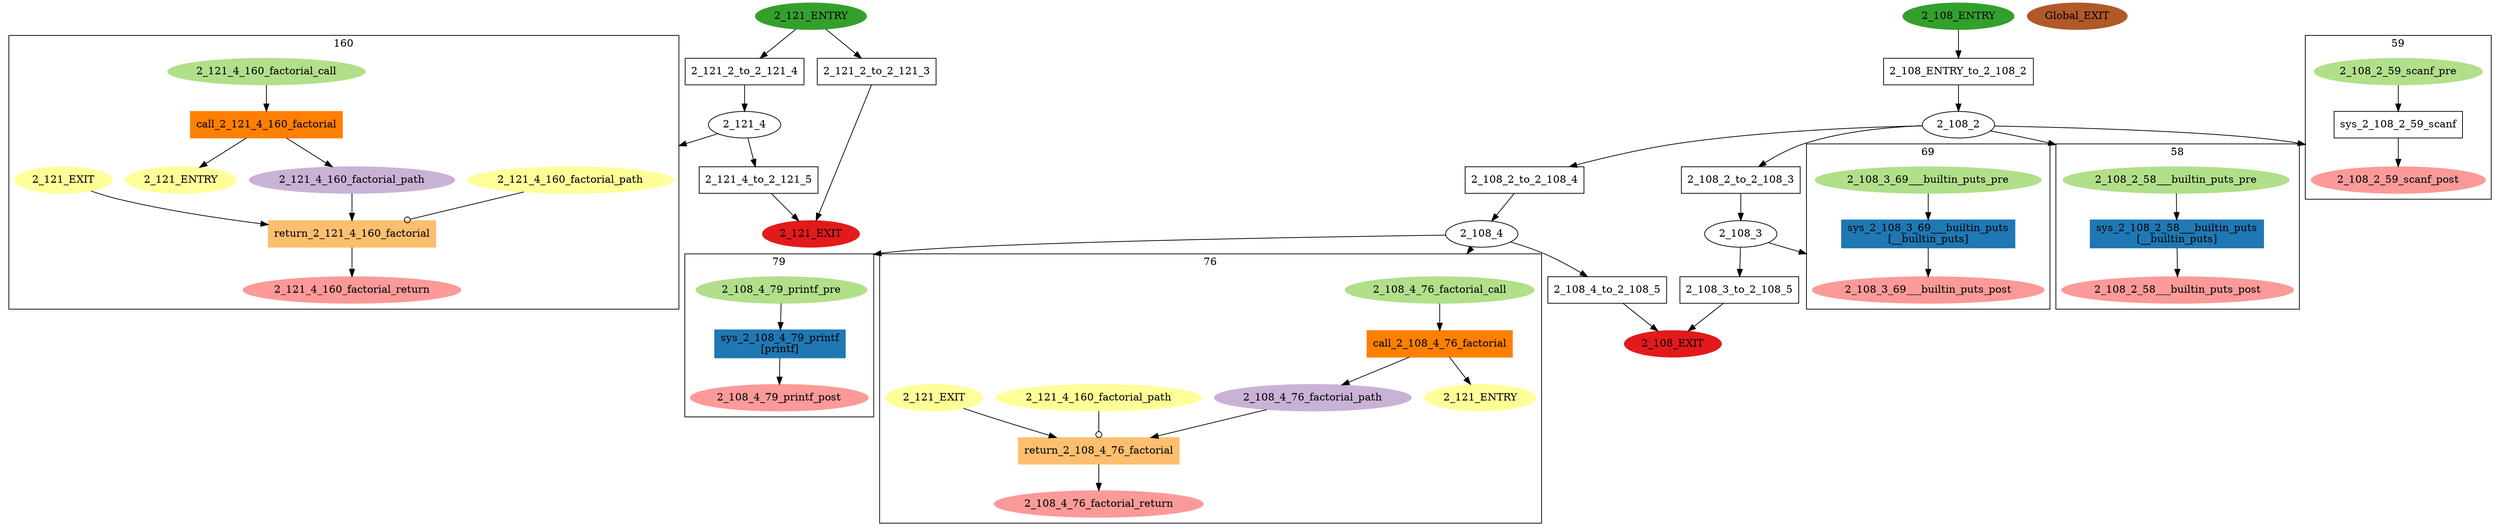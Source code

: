 digraph model { 
compound=true; 
node  [style="filled", colorscheme="paired12"];  "2_121_4" [shape=ellipse, style=""];
subgraph "cluster_2_121_4_160" { 
label="160"  "2_121_4_160_factorial_2_121_4_160_factorial_path_ref" [label="2_121_4_160_factorial_path", shape=ellipse, color=11, style=filled];
  "2_121_4_160_factorial_entry_ref" [label="2_121_ENTRY", shape=ellipse, color=11, style=filled];
  "2_121_4_160_factorial_path" [shape=ellipse, color=9, style=filled];
  "2_121_4_160_factorial_call" [shape=ellipse, style=""];
  "2_121_4_160_factorial_return" [shape=ellipse, style=""];
  "2_121_4_160_factorial_exit_ref" [label="2_121_EXIT", shape=ellipse, color=11, style=filled];
  "call_2_121_4_160_factorial" [shape=box, style=""];
  "call_2_121_4_160_factorial" [color=8, style=filled];
  "call_2_121_4_160_factorial" [label="call_2_121_4_160_factorial\n"];
  "return_2_121_4_160_factorial" [shape=box, style=""];
  "return_2_121_4_160_factorial" [color=7, style=filled];
  "return_2_121_4_160_factorial" [label="return_2_121_4_160_factorial\n"];
  "2_121_4_160_factorial_2_121_4_160_factorial_path_ref" -> "return_2_121_4_160_factorial" [label="", arrowhead="odot"];
  "call_2_121_4_160_factorial" -> "2_121_4_160_factorial_path" [label="", arrowhead="normal"];
  "return_2_121_4_160_factorial" -> "2_121_4_160_factorial_return" [label="", arrowhead="normal"];
  "2_121_4_160_factorial_call" -> "call_2_121_4_160_factorial" [label="", arrowhead="normal"];
  "2_121_4_160_factorial_exit_ref" -> "return_2_121_4_160_factorial" [label="", arrowhead="normal"];
  "2_121_4_160_factorial_path" -> "return_2_121_4_160_factorial" [label="", arrowhead="normal"];
  "call_2_121_4_160_factorial" -> "2_121_4_160_factorial_entry_ref" [label="", arrowhead="normal"];
}
  "2_121_4" -> "2_121_4_160_factorial_2_121_4_160_factorial_path_ref" [lhead="cluster_2_121_4_160"];
  "2_121_4_160_factorial_call" [color=3, style=filled];
  "2_121_4_160_factorial_return" [color=5, style=filled];
  "2_121_EXIT" [shape=ellipse, color=6, style=filled];
  "2_108_EXIT" [shape=ellipse, color=6, style=filled];
  "2_108_ENTRY" [shape=ellipse, color=4, style=filled];
  "2_108_2" [shape=ellipse, style=""];
subgraph "cluster_2_108_2_58" { 
label="58"  "2_108_2_58___builtin_puts_pre" [shape=ellipse, style=""];
  "2_108_2_58___builtin_puts_post" [shape=ellipse, style=""];
  "sys_2_108_2_58___builtin_puts" [shape=box, style=""];
  "sys_2_108_2_58___builtin_puts" [color=2, style=filled];
  "sys_2_108_2_58___builtin_puts" [label="sys_2_108_2_58___builtin_puts\n[__builtin_puts]"];
  "2_108_2_58___builtin_puts_pre" -> "sys_2_108_2_58___builtin_puts" [label="", arrowhead="normal"];
  "sys_2_108_2_58___builtin_puts" -> "2_108_2_58___builtin_puts_post" [label="", arrowhead="normal"];
}
  "2_108_2" -> "2_108_2_58___builtin_puts_pre" [lhead="cluster_2_108_2_58"];
  "2_108_2_58___builtin_puts_pre" [color=3, style=filled];
  "2_108_2_58___builtin_puts_post" [color=5, style=filled];
subgraph "cluster_2_108_2_59" { 
label="59"  "2_108_2_59_scanf_post" [shape=ellipse, style=""];
  "2_108_2_59_scanf_pre" [shape=ellipse, style=""];
  "sys_2_108_2_59_scanf" [shape=box, style=""];
  "sys_2_108_2_59_scanf" [label="sys_2_108_2_59_scanf\n"];
  "sys_2_108_2_59_scanf" -> "2_108_2_59_scanf_post" [label="", arrowhead="normal"];
  "2_108_2_59_scanf_pre" -> "sys_2_108_2_59_scanf" [label="", arrowhead="normal"];
}
  "2_108_2" -> "2_108_2_59_scanf_post" [lhead="cluster_2_108_2_59"];
  "2_108_2_59_scanf_pre" [color=3, style=filled];
  "2_108_2_59_scanf_post" [color=5, style=filled];
  "2_121_ENTRY" [shape=ellipse, color=4, style=filled];
  "Global_EXIT" [shape=ellipse, color=12, style=filled];
  "2_108_4" [shape=ellipse, style=""];
subgraph "cluster_2_108_4_76" { 
label="76"  "2_108_4_76_factorial_call" [shape=ellipse, style=""];
  "2_108_4_76_factorial_return" [shape=ellipse, style=""];
  "2_108_4_76_factorial_2_121_4_160_factorial_path_ref" [label="2_121_4_160_factorial_path", shape=ellipse, color=11, style=filled];
  "2_108_4_76_factorial_exit_ref" [label="2_121_EXIT", shape=ellipse, color=11, style=filled];
  "2_108_4_76_factorial_path" [shape=ellipse, color=9, style=filled];
  "2_108_4_76_factorial_entry_ref" [label="2_121_ENTRY", shape=ellipse, color=11, style=filled];
  "return_2_108_4_76_factorial" [shape=box, style=""];
  "return_2_108_4_76_factorial" [color=7, style=filled];
  "return_2_108_4_76_factorial" [label="return_2_108_4_76_factorial\n"];
  "call_2_108_4_76_factorial" [shape=box, style=""];
  "call_2_108_4_76_factorial" [color=8, style=filled];
  "call_2_108_4_76_factorial" [label="call_2_108_4_76_factorial\n"];
  "call_2_108_4_76_factorial" -> "2_108_4_76_factorial_entry_ref" [label="", arrowhead="normal"];
  "return_2_108_4_76_factorial" -> "2_108_4_76_factorial_return" [label="", arrowhead="normal"];
  "2_108_4_76_factorial_exit_ref" -> "return_2_108_4_76_factorial" [label="", arrowhead="normal"];
  "2_108_4_76_factorial_call" -> "call_2_108_4_76_factorial" [label="", arrowhead="normal"];
  "call_2_108_4_76_factorial" -> "2_108_4_76_factorial_path" [label="", arrowhead="normal"];
  "2_108_4_76_factorial_2_121_4_160_factorial_path_ref" -> "return_2_108_4_76_factorial" [label="", arrowhead="odot"];
  "2_108_4_76_factorial_path" -> "return_2_108_4_76_factorial" [label="", arrowhead="normal"];
}
  "2_108_4" -> "2_108_4_76_factorial_call" [lhead="cluster_2_108_4_76"];
  "2_108_4_76_factorial_call" [color=3, style=filled];
  "2_108_4_76_factorial_return" [color=5, style=filled];
subgraph "cluster_2_108_4_79" { 
label="79"  "2_108_4_79_printf_pre" [shape=ellipse, style=""];
  "2_108_4_79_printf_post" [shape=ellipse, style=""];
  "sys_2_108_4_79_printf" [shape=box, style=""];
  "sys_2_108_4_79_printf" [color=2, style=filled];
  "sys_2_108_4_79_printf" [label="sys_2_108_4_79_printf\n[printf]"];
  "2_108_4_79_printf_pre" -> "sys_2_108_4_79_printf" [label="", arrowhead="normal"];
  "sys_2_108_4_79_printf" -> "2_108_4_79_printf_post" [label="", arrowhead="normal"];
}
  "2_108_4" -> "2_108_4_79_printf_pre" [lhead="cluster_2_108_4_79"];
  "2_108_4_79_printf_pre" [color=3, style=filled];
  "2_108_4_79_printf_post" [color=5, style=filled];
  "2_108_3" [shape=ellipse, style=""];
subgraph "cluster_2_108_3_69" { 
label="69"  "2_108_3_69___builtin_puts_post" [shape=ellipse, style=""];
  "2_108_3_69___builtin_puts_pre" [shape=ellipse, style=""];
  "sys_2_108_3_69___builtin_puts" [shape=box, style=""];
  "sys_2_108_3_69___builtin_puts" [color=2, style=filled];
  "sys_2_108_3_69___builtin_puts" [label="sys_2_108_3_69___builtin_puts\n[__builtin_puts]"];
  "sys_2_108_3_69___builtin_puts" -> "2_108_3_69___builtin_puts_post" [label="", arrowhead="normal"];
  "2_108_3_69___builtin_puts_pre" -> "sys_2_108_3_69___builtin_puts" [label="", arrowhead="normal"];
}
  "2_108_3" -> "2_108_3_69___builtin_puts_post" [lhead="cluster_2_108_3_69"];
  "2_108_3_69___builtin_puts_pre" [color=3, style=filled];
  "2_108_3_69___builtin_puts_post" [color=5, style=filled];
  "2_108_2_to_2_108_3" [shape=box, style=""];
  "2_108_2_to_2_108_3" [label="2_108_2_to_2_108_3\n"];
  "2_108_2_to_2_108_4" [shape=box, style=""];
  "2_108_2_to_2_108_4" [label="2_108_2_to_2_108_4\n"];
  "2_121_2_to_2_121_4" [shape=box, style=""];
  "2_121_2_to_2_121_4" [label="2_121_2_to_2_121_4\n"];
  "2_121_2_to_2_121_3" [shape=box, style=""];
  "2_121_2_to_2_121_3" [label="2_121_2_to_2_121_3\n"];
  "2_108_3_to_2_108_5" [shape=box, style=""];
  "2_108_3_to_2_108_5" [label="2_108_3_to_2_108_5\n"];
  "2_108_ENTRY_to_2_108_2" [shape=box, style=""];
  "2_108_ENTRY_to_2_108_2" [label="2_108_ENTRY_to_2_108_2\n"];
  "2_121_4_to_2_121_5" [shape=box, style=""];
  "2_121_4_to_2_121_5" [label="2_121_4_to_2_121_5\n"];
  "2_108_4_to_2_108_5" [shape=box, style=""];
  "2_108_4_to_2_108_5" [label="2_108_4_to_2_108_5\n"];
  "2_108_2_to_2_108_3" -> "2_108_3" [label="", arrowhead="normal"];
  "2_121_2_to_2_121_3" -> "2_121_EXIT" [label="", arrowhead="normal"];
  "2_108_4_to_2_108_5" -> "2_108_EXIT" [label="", arrowhead="normal"];
  "2_108_2" -> "2_108_2_to_2_108_3" [label="", arrowhead="normal"];
  "2_121_4" -> "2_121_4_to_2_121_5" [label="", arrowhead="normal"];
  "2_121_2_to_2_121_4" -> "2_121_4" [label="", arrowhead="normal"];
  "2_108_ENTRY" -> "2_108_ENTRY_to_2_108_2" [label="", arrowhead="normal"];
  "2_108_3_to_2_108_5" -> "2_108_EXIT" [label="", arrowhead="normal"];
  "2_108_ENTRY_to_2_108_2" -> "2_108_2" [label="", arrowhead="normal"];
  "2_121_4_to_2_121_5" -> "2_121_EXIT" [label="", arrowhead="normal"];
  "2_121_ENTRY" -> "2_121_2_to_2_121_4" [label="", arrowhead="normal"];
  "2_108_3" -> "2_108_3_to_2_108_5" [label="", arrowhead="normal"];
  "2_121_ENTRY" -> "2_121_2_to_2_121_3" [label="", arrowhead="normal"];
  "2_108_2" -> "2_108_2_to_2_108_4" [label="", arrowhead="normal"];
  "2_108_4" -> "2_108_4_to_2_108_5" [label="", arrowhead="normal"];
  "2_108_2_to_2_108_4" -> "2_108_4" [label="", arrowhead="normal"];
}
